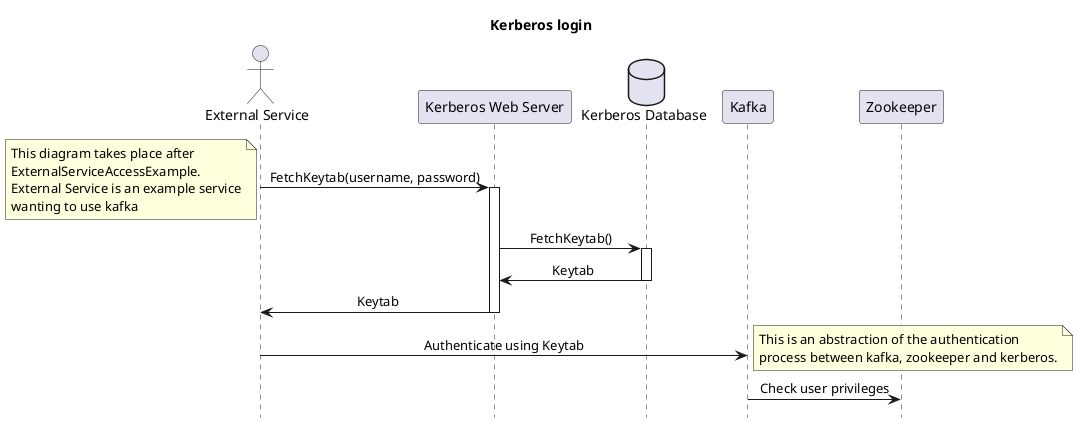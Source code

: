 @startuml
hide footbox
skinparam sequenceMessageAlign center

Title "Kerberos login"

actor "External Service" as es

participant "Kerberos Web Server" as kerberosws
database "Kerberos Database" as kdata

participant "Kafka" as kafka

participant "Zookeeper" as zoo

es -> kerberosws : FetchKeytab(username, password)
activate kerberosws
note left
    This diagram takes place after
    ExternalServiceAccessExample. 
    External Service is an example service
    wanting to use kafka
end note

kerberosws -> kdata : FetchKeytab()
activate kdata
kdata -> kerberosws: Keytab
deactivate kdata

kerberosws -> es: Keytab
deactivate kerberosws

es -> kafka : Authenticate using Keytab
note right
    This is an abstraction of the authentication
    process between kafka, zookeeper and kerberos.
end note
kafka -> zoo : Check user privileges

@enduml